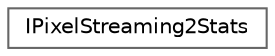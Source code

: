 digraph "Graphical Class Hierarchy"
{
 // INTERACTIVE_SVG=YES
 // LATEX_PDF_SIZE
  bgcolor="transparent";
  edge [fontname=Helvetica,fontsize=10,labelfontname=Helvetica,labelfontsize=10];
  node [fontname=Helvetica,fontsize=10,shape=box,height=0.2,width=0.4];
  rankdir="LR";
  Node0 [id="Node000000",label="IPixelStreaming2Stats",height=0.2,width=0.4,color="grey40", fillcolor="white", style="filled",URL="$d4/d7e/classIPixelStreaming2Stats.html",tooltip="Add stats that Pixel Streaming can display on screen or be used internally."];
}
